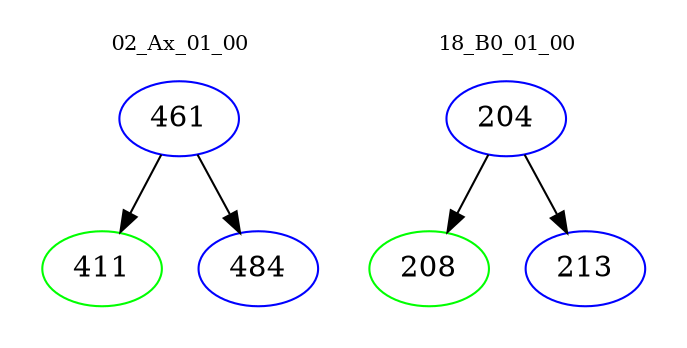 digraph{
subgraph cluster_0 {
color = white
label = "02_Ax_01_00";
fontsize=10;
T0_461 [label="461", color="blue"]
T0_461 -> T0_411 [color="black"]
T0_411 [label="411", color="green"]
T0_461 -> T0_484 [color="black"]
T0_484 [label="484", color="blue"]
}
subgraph cluster_1 {
color = white
label = "18_B0_01_00";
fontsize=10;
T1_204 [label="204", color="blue"]
T1_204 -> T1_208 [color="black"]
T1_208 [label="208", color="green"]
T1_204 -> T1_213 [color="black"]
T1_213 [label="213", color="blue"]
}
}
